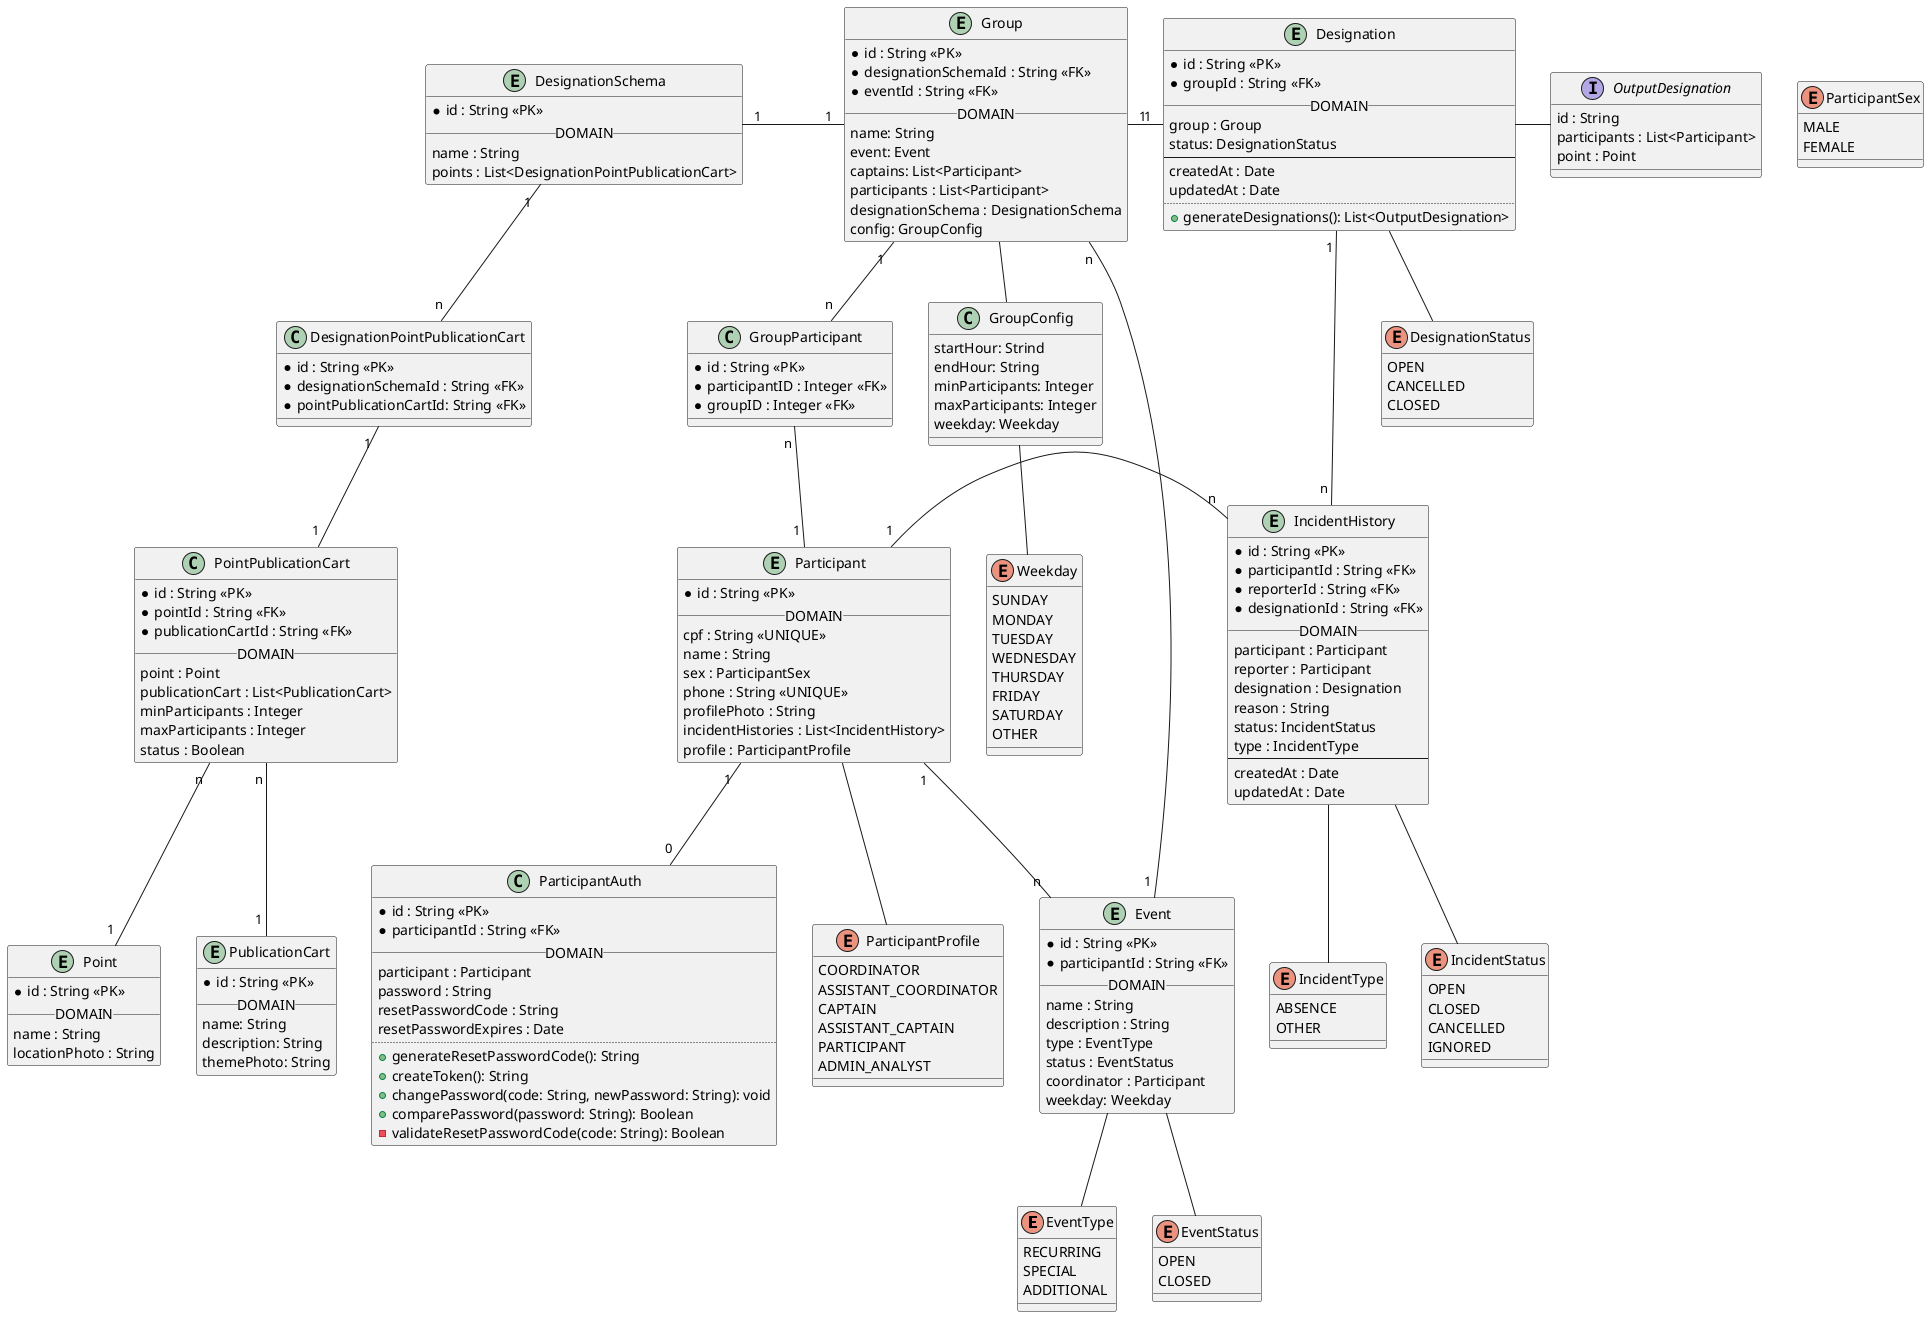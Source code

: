 @startuml Domain

enum EventType {
    RECURRING
    SPECIAL
    ADDITIONAL
}

enum EventStatus {
    OPEN
    CLOSED
}

enum Weekday {
    SUNDAY
    MONDAY
    TUESDAY
    WEDNESDAY
    THURSDAY
    FRIDAY
    SATURDAY
    OTHER
}

entity Event {
    * id : String <<PK>>
    * participantId : String <<FK>>
    __DOMAIN__
    name : String
    description : String
    type : EventType
    status : EventStatus
    coordinator : Participant
    weekday: Weekday
}
Event -- EventType
Event -- EventStatus

class ParticipantAuth {
    * id : String <<PK>>
    * participantId : String <<FK>>
    __DOMAIN__
    participant : Participant
    password : String
    resetPasswordCode : String
    resetPasswordExpires : Date
    ..
    + generateResetPasswordCode(): String
    + createToken(): String
    + changePassword(code: String, newPassword: String): void
    + comparePassword(password: String): Boolean
    - validateResetPasswordCode(code: String): Boolean
}

enum ParticipantProfile {
    COORDINATOR
    ASSISTANT_COORDINATOR
    CAPTAIN
    ASSISTANT_CAPTAIN
    PARTICIPANT
    ADMIN_ANALYST
}

enum ParticipantSex {
    MALE
    FEMALE
}

entity Participant {
    * id : String <<PK>>
    __DOMAIN__
    cpf : String <<UNIQUE>>
    name : String
    sex : ParticipantSex
    phone : String <<UNIQUE>>
    profilePhoto : String
    incidentHistories : List<IncidentHistory>
    profile : ParticipantProfile
}
Participant -- ParticipantProfile
Participant " 1 " -- " 0 " ParticipantAuth
Participant " 1 " -- " n " Event

class GroupParticipant {
    * id : String <<PK>>
    * participantID : Integer <<FK>>
    * groupID : Integer <<FK>>

}

class GroupConfig {
    startHour: Strind
    endHour: String
    minParticipants: Integer
    maxParticipants: Integer
    weekday: Weekday
}
GroupConfig -- Weekday

entity Group {
    * id : String <<PK>>
    * designationSchemaId : String <<FK>>
    * eventId : String <<FK>>
    __DOMAIN__
    name: String
    event: Event
    captains: List<Participant>
    participants : List<Participant>
    designationSchema : DesignationSchema
    config: GroupConfig
}
Group -- GroupConfig

entity DesignationSchema {
    * id : String <<PK>>
    __DOMAIN__
    name : String
    points : List<DesignationPointPublicationCart>
}
Group " 1 " -- " n " GroupParticipant
GroupParticipant " n " -- " 1 " Participant
Group " n " -- " 1 " Event
Group " 1 " -left- " 1 " DesignationSchema

class DesignationPointPublicationCart {
    * id : String <<PK>>
    * designationSchemaId : String <<FK>>
    * pointPublicationCartId: String <<FK>>
}

class PointPublicationCart {
    * id : String <<PK>>
    * pointId : String <<FK>>
    * publicationCartId : String <<FK>>
    __DOMAIN__
    point : Point
    publicationCart : List<PublicationCart>
    minParticipants : Integer
    maxParticipants : Integer
    status : Boolean
}

entity Point {
    * id : String <<PK>>
    __DOMAIN__
    name : String
    locationPhoto : String 
}

entity PublicationCart {
    * id : String <<PK>>
    __DOMAIN__
    name: String
    description: String
    themePhoto: String 
}
DesignationSchema " 1 " -- " n " DesignationPointPublicationCart
DesignationPointPublicationCart " 1 " -- " 1 " PointPublicationCart
PointPublicationCart " n " -- " 1 " Point
PointPublicationCart " n " -- " 1 " PublicationCart


interface OutputDesignation {
    id : String
    participants : List<Participant>
    point : Point
}

enum DesignationStatus {
    OPEN
    CANCELLED
    CLOSED
}

entity Designation {
    * id : String <<PK>>
    * groupId : String <<FK>>
    __DOMAIN__
    group : Group
    status: DesignationStatus
    --
    createdAt : Date
    updatedAt : Date
    ..
    + generateDesignations(): List<OutputDesignation>
}
Designation -- DesignationStatus
Designation -right- OutputDesignation
Designation " 1 " -left- " 1 " Group

enum IncidentStatus {
    OPEN
    CLOSED
    CANCELLED
    IGNORED
}

enum IncidentType {
    ABSENCE
    OTHER
}

entity IncidentHistory {
    * id : String <<PK>>
    * participantId : String <<FK>>
    * reporterId : String <<FK>>
    * designationId : String <<FK>>
    __DOMAIN__
    participant : Participant
    reporter : Participant
    designation : Designation
    reason : String
    status: IncidentStatus
    type : IncidentType
    --
    createdAt : Date
    updatedAt : Date
}
Participant " 1 " -right- " n " IncidentHistory
IncidentHistory " n " -left- " 1 " Designation
IncidentHistory -- IncidentStatus
IncidentHistory -- IncidentType

@enduml

